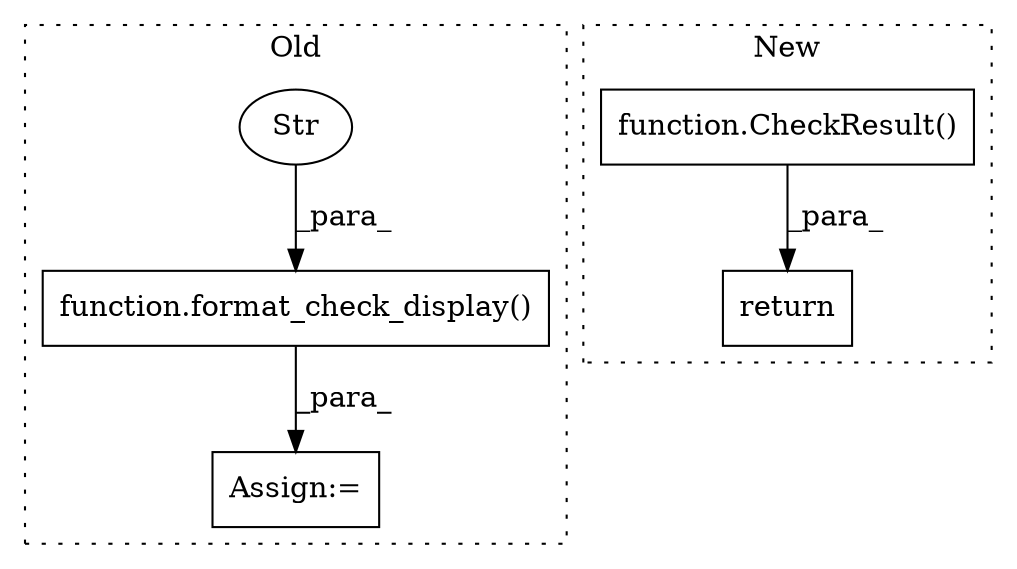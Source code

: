 digraph G {
subgraph cluster0 {
1 [label="function.format_check_display()" a="75" s="1876,1939" l="21,1" shape="box"];
3 [label="Str" a="66" s="1897" l="17" shape="ellipse"];
5 [label="Assign:=" a="68" s="1873" l="3" shape="box"];
label = "Old";
style="dotted";
}
subgraph cluster1 {
2 [label="return" a="93" s="1832" l="7" shape="box"];
4 [label="function.CheckResult()" a="75" s="1839,1859" l="12,67" shape="box"];
label = "New";
style="dotted";
}
1 -> 5 [label="_para_"];
3 -> 1 [label="_para_"];
4 -> 2 [label="_para_"];
}